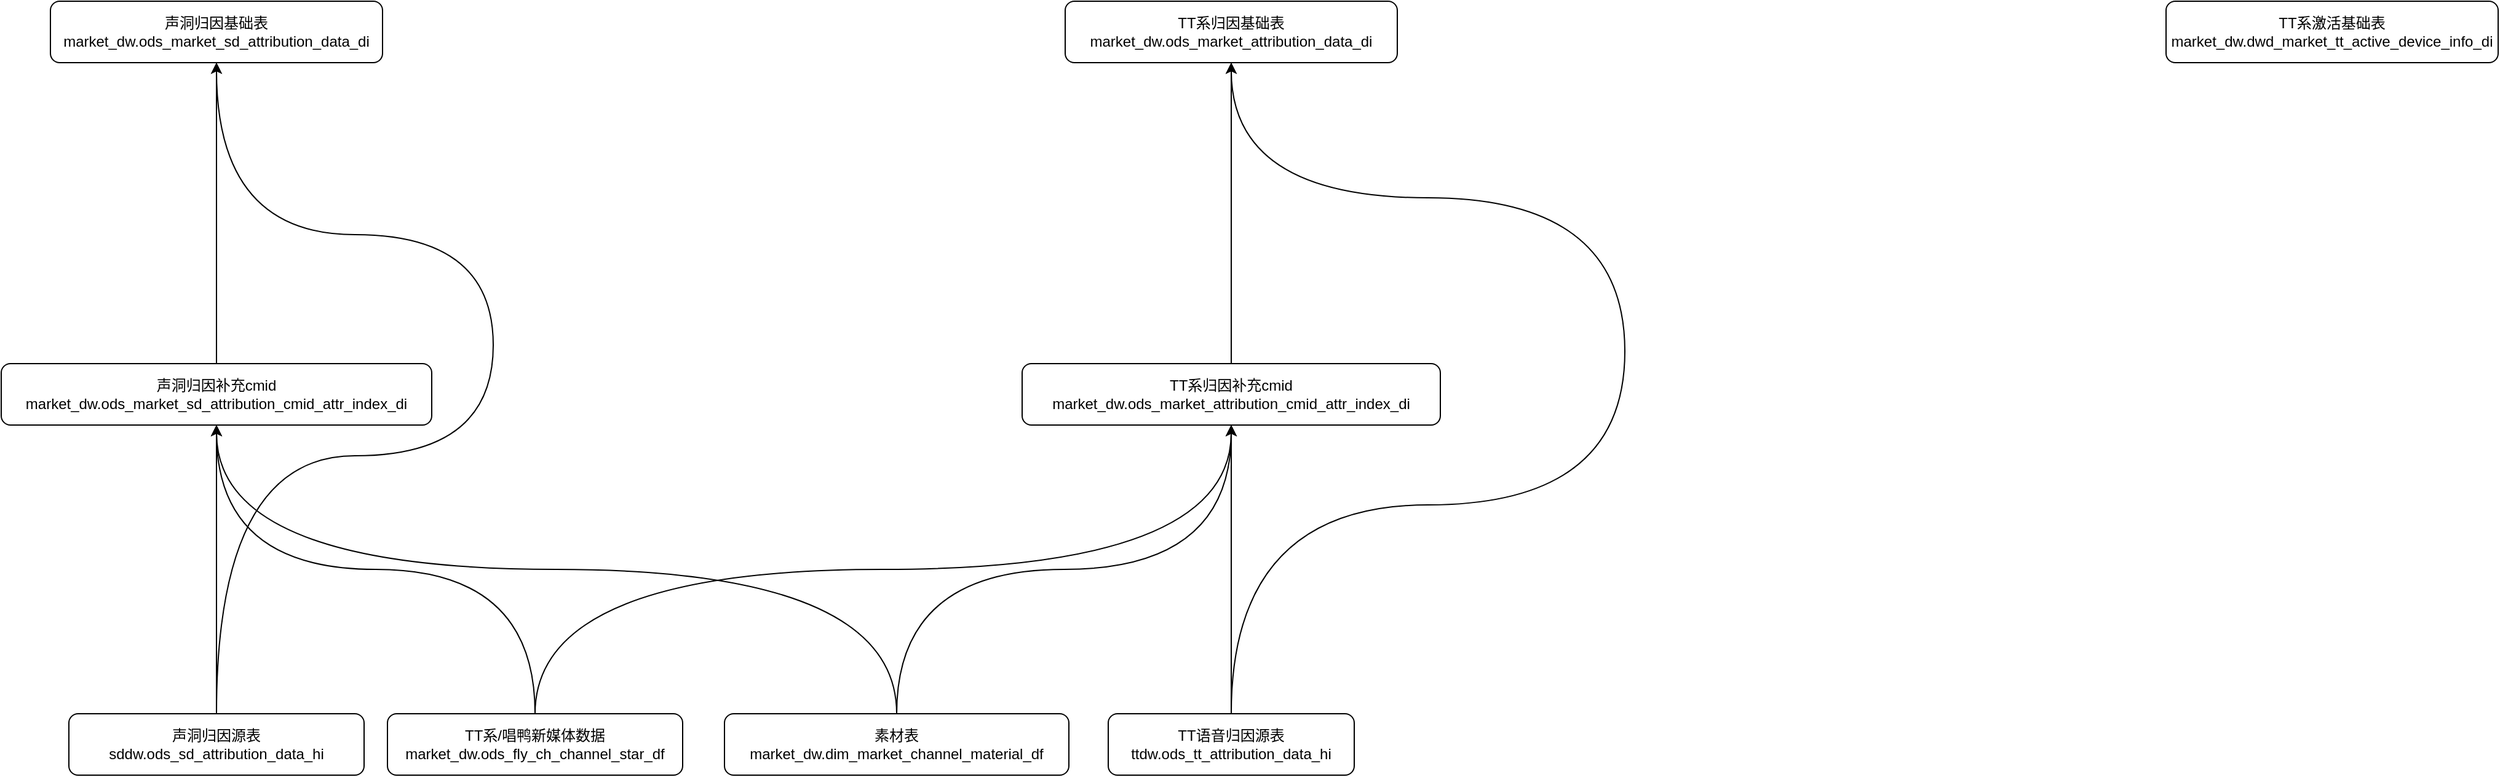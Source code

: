 <mxfile version="20.0.4" type="github">
  <diagram id="SP5hAMy9o3MMISrC1l-r" name="Page-1">
    <mxGraphModel dx="670" dy="802" grid="1" gridSize="10" guides="1" tooltips="1" connect="1" arrows="1" fold="1" page="1" pageScale="1" pageWidth="827" pageHeight="1169" math="0" shadow="0">
      <root>
        <mxCell id="0" />
        <mxCell id="1" parent="0" />
        <mxCell id="x6xgpYq53ghAcJKD5NHJ-5" style="edgeStyle=orthogonalEdgeStyle;rounded=0;orthogonalLoop=1;jettySize=auto;html=1;exitX=0.5;exitY=0;exitDx=0;exitDy=0;curved=1;" edge="1" parent="1" source="x6xgpYq53ghAcJKD5NHJ-1" target="x6xgpYq53ghAcJKD5NHJ-2">
          <mxGeometry relative="1" as="geometry" />
        </mxCell>
        <mxCell id="x6xgpYq53ghAcJKD5NHJ-10" style="edgeStyle=orthogonalEdgeStyle;curved=1;rounded=0;orthogonalLoop=1;jettySize=auto;html=1;exitX=0.5;exitY=0;exitDx=0;exitDy=0;entryX=0.5;entryY=1;entryDx=0;entryDy=0;" edge="1" parent="1" source="x6xgpYq53ghAcJKD5NHJ-1" target="x6xgpYq53ghAcJKD5NHJ-8">
          <mxGeometry relative="1" as="geometry">
            <Array as="points">
              <mxPoint x="2340" y="650" />
              <mxPoint x="2660" y="650" />
              <mxPoint x="2660" y="400" />
              <mxPoint x="2340" y="400" />
            </Array>
          </mxGeometry>
        </mxCell>
        <mxCell id="x6xgpYq53ghAcJKD5NHJ-1" value="TT语音归因源表&lt;br&gt;ttdw.ods_tt_attribution_data_hi" style="rounded=1;whiteSpace=wrap;html=1;" vertex="1" parent="1">
          <mxGeometry x="2240" y="820" width="200" height="50" as="geometry" />
        </mxCell>
        <mxCell id="x6xgpYq53ghAcJKD5NHJ-9" style="edgeStyle=orthogonalEdgeStyle;curved=1;rounded=0;orthogonalLoop=1;jettySize=auto;html=1;exitX=0.5;exitY=0;exitDx=0;exitDy=0;entryX=0.5;entryY=1;entryDx=0;entryDy=0;" edge="1" parent="1" source="x6xgpYq53ghAcJKD5NHJ-2" target="x6xgpYq53ghAcJKD5NHJ-8">
          <mxGeometry relative="1" as="geometry" />
        </mxCell>
        <mxCell id="x6xgpYq53ghAcJKD5NHJ-2" value="TT系归因补充cmid&lt;br&gt;market_dw.ods_market_attribution_cmid_attr_index_di" style="rounded=1;whiteSpace=wrap;html=1;" vertex="1" parent="1">
          <mxGeometry x="2170" y="535" width="340" height="50" as="geometry" />
        </mxCell>
        <mxCell id="x6xgpYq53ghAcJKD5NHJ-6" style="edgeStyle=orthogonalEdgeStyle;curved=1;rounded=0;orthogonalLoop=1;jettySize=auto;html=1;exitX=0.5;exitY=0;exitDx=0;exitDy=0;entryX=0.5;entryY=1;entryDx=0;entryDy=0;" edge="1" parent="1" source="x6xgpYq53ghAcJKD5NHJ-3" target="x6xgpYq53ghAcJKD5NHJ-2">
          <mxGeometry relative="1" as="geometry">
            <mxPoint x="2610" y="600" as="targetPoint" />
          </mxGeometry>
        </mxCell>
        <mxCell id="x6xgpYq53ghAcJKD5NHJ-16" style="edgeStyle=orthogonalEdgeStyle;curved=1;rounded=0;orthogonalLoop=1;jettySize=auto;html=1;exitX=0.5;exitY=0;exitDx=0;exitDy=0;entryX=0.5;entryY=1;entryDx=0;entryDy=0;" edge="1" parent="1" source="x6xgpYq53ghAcJKD5NHJ-3" target="x6xgpYq53ghAcJKD5NHJ-14">
          <mxGeometry relative="1" as="geometry" />
        </mxCell>
        <mxCell id="x6xgpYq53ghAcJKD5NHJ-3" value="素材表&lt;br&gt;market_dw.dim_market_channel_material_df" style="rounded=1;whiteSpace=wrap;html=1;" vertex="1" parent="1">
          <mxGeometry x="1928" y="820" width="280" height="50" as="geometry" />
        </mxCell>
        <mxCell id="x6xgpYq53ghAcJKD5NHJ-7" style="edgeStyle=orthogonalEdgeStyle;curved=1;rounded=0;orthogonalLoop=1;jettySize=auto;html=1;exitX=0.5;exitY=0;exitDx=0;exitDy=0;entryX=0.5;entryY=1;entryDx=0;entryDy=0;" edge="1" parent="1" source="x6xgpYq53ghAcJKD5NHJ-4" target="x6xgpYq53ghAcJKD5NHJ-2">
          <mxGeometry relative="1" as="geometry" />
        </mxCell>
        <mxCell id="x6xgpYq53ghAcJKD5NHJ-17" style="edgeStyle=orthogonalEdgeStyle;curved=1;rounded=0;orthogonalLoop=1;jettySize=auto;html=1;exitX=0.5;exitY=0;exitDx=0;exitDy=0;entryX=0.5;entryY=1;entryDx=0;entryDy=0;" edge="1" parent="1" source="x6xgpYq53ghAcJKD5NHJ-4" target="x6xgpYq53ghAcJKD5NHJ-14">
          <mxGeometry relative="1" as="geometry" />
        </mxCell>
        <mxCell id="x6xgpYq53ghAcJKD5NHJ-4" value="TT系/唱鸭新媒体数据&lt;br&gt;market_dw.ods_fly_ch_channel_star_df" style="rounded=1;whiteSpace=wrap;html=1;" vertex="1" parent="1">
          <mxGeometry x="1654" y="820" width="240" height="50" as="geometry" />
        </mxCell>
        <mxCell id="x6xgpYq53ghAcJKD5NHJ-8" value="TT系归因基础表&lt;br&gt;market_dw.ods_market_attribution_data_di" style="rounded=1;whiteSpace=wrap;html=1;" vertex="1" parent="1">
          <mxGeometry x="2205" y="240" width="270" height="50" as="geometry" />
        </mxCell>
        <mxCell id="x6xgpYq53ghAcJKD5NHJ-15" style="edgeStyle=orthogonalEdgeStyle;rounded=0;orthogonalLoop=1;jettySize=auto;html=1;exitX=0.5;exitY=0;exitDx=0;exitDy=0;entryX=0.5;entryY=1;entryDx=0;entryDy=0;curved=1;" edge="1" parent="1" source="x6xgpYq53ghAcJKD5NHJ-12" target="x6xgpYq53ghAcJKD5NHJ-14">
          <mxGeometry relative="1" as="geometry">
            <mxPoint x="1520" y="600" as="targetPoint" />
          </mxGeometry>
        </mxCell>
        <mxCell id="x6xgpYq53ghAcJKD5NHJ-20" style="edgeStyle=orthogonalEdgeStyle;curved=1;rounded=0;orthogonalLoop=1;jettySize=auto;html=1;exitX=0.5;exitY=0;exitDx=0;exitDy=0;entryX=0.5;entryY=1;entryDx=0;entryDy=0;" edge="1" parent="1" source="x6xgpYq53ghAcJKD5NHJ-12" target="x6xgpYq53ghAcJKD5NHJ-18">
          <mxGeometry relative="1" as="geometry">
            <mxPoint x="1620" y="370" as="targetPoint" />
            <Array as="points">
              <mxPoint x="1515" y="610" />
              <mxPoint x="1740" y="610" />
              <mxPoint x="1740" y="430" />
              <mxPoint x="1515" y="430" />
            </Array>
          </mxGeometry>
        </mxCell>
        <mxCell id="x6xgpYq53ghAcJKD5NHJ-12" value="声洞归因源表&lt;br&gt;sddw.ods_sd_attribution_data_hi" style="rounded=1;whiteSpace=wrap;html=1;" vertex="1" parent="1">
          <mxGeometry x="1395" y="820" width="240" height="50" as="geometry" />
        </mxCell>
        <mxCell id="x6xgpYq53ghAcJKD5NHJ-19" style="edgeStyle=orthogonalEdgeStyle;curved=1;rounded=0;orthogonalLoop=1;jettySize=auto;html=1;exitX=0.5;exitY=0;exitDx=0;exitDy=0;entryX=0.5;entryY=1;entryDx=0;entryDy=0;" edge="1" parent="1" source="x6xgpYq53ghAcJKD5NHJ-14" target="x6xgpYq53ghAcJKD5NHJ-18">
          <mxGeometry relative="1" as="geometry" />
        </mxCell>
        <mxCell id="x6xgpYq53ghAcJKD5NHJ-14" value="声洞归因补充cmid&lt;br&gt;market_dw.ods_market_sd_attribution_cmid_attr_index_di" style="rounded=1;whiteSpace=wrap;html=1;" vertex="1" parent="1">
          <mxGeometry x="1340" y="535" width="350" height="50" as="geometry" />
        </mxCell>
        <mxCell id="x6xgpYq53ghAcJKD5NHJ-18" value="声洞归因基础表&lt;br&gt;market_dw.ods_market_sd_attribution_data_di" style="rounded=1;whiteSpace=wrap;html=1;" vertex="1" parent="1">
          <mxGeometry x="1380" y="240" width="270" height="50" as="geometry" />
        </mxCell>
        <mxCell id="x6xgpYq53ghAcJKD5NHJ-21" value="TT系激活基础表&lt;br&gt;market_dw.dwd_market_tt_active_device_info_di" style="rounded=1;whiteSpace=wrap;html=1;" vertex="1" parent="1">
          <mxGeometry x="3100" y="240" width="270" height="50" as="geometry" />
        </mxCell>
      </root>
    </mxGraphModel>
  </diagram>
</mxfile>
